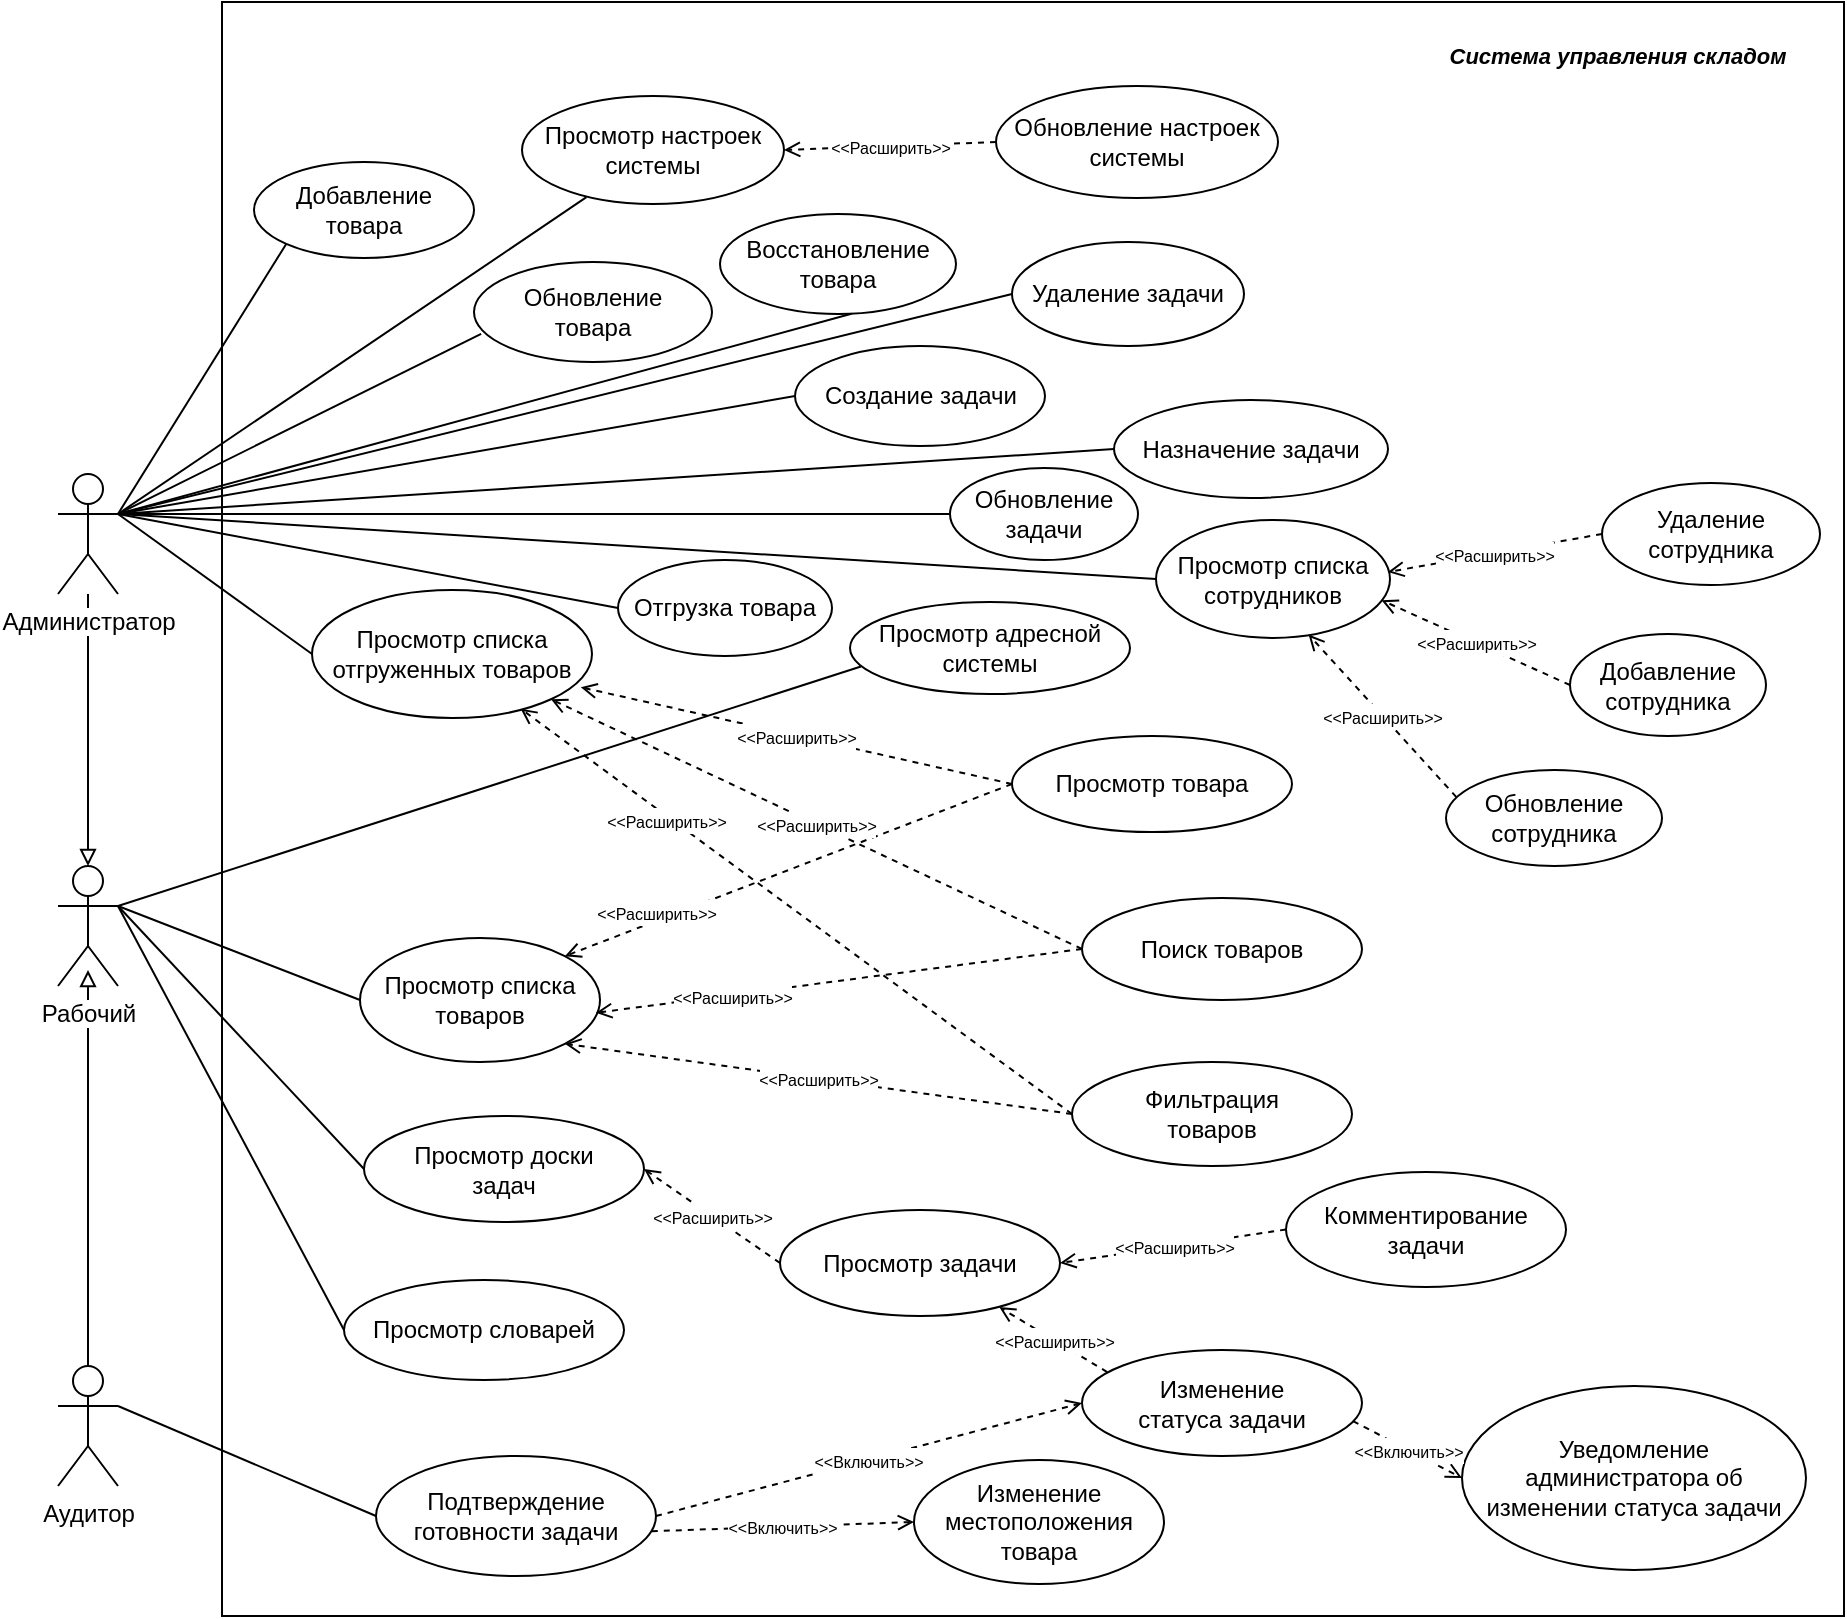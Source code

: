 <mxfile version="21.3.2" type="device">
  <diagram id="677RJHBFE4EjfL2PIw1s" name="Страница 1">
    <mxGraphModel dx="1802" dy="871" grid="0" gridSize="10" guides="1" tooltips="1" connect="1" arrows="1" fold="1" page="0" pageScale="1" pageWidth="1400" pageHeight="850" math="0" shadow="0">
      <root>
        <mxCell id="0" />
        <mxCell id="1" parent="0" />
        <mxCell id="PXV3ohP48C4_PZCZACCz-81" value="" style="rounded=0;whiteSpace=wrap;html=1;labelBackgroundColor=#FFFFFF;fontSize=8;fillColor=default;" parent="1" vertex="1">
          <mxGeometry x="322" y="188" width="811" height="807" as="geometry" />
        </mxCell>
        <mxCell id="PXV3ohP48C4_PZCZACCz-2" value="&lt;span style=&quot;background-color: rgb(255, 255, 255);&quot;&gt;Аудитор&lt;/span&gt;" style="shape=umlActor;verticalLabelPosition=bottom;verticalAlign=top;html=1;outlineConnect=0;" parent="1" vertex="1">
          <mxGeometry x="240" y="870" width="30" height="60" as="geometry" />
        </mxCell>
        <mxCell id="PXV3ohP48C4_PZCZACCz-83" value="&lt;b&gt;&lt;i&gt;&lt;font style=&quot;font-size: 11px;&quot;&gt;Система управления складом&lt;/font&gt;&lt;/i&gt;&lt;/b&gt;" style="text;html=1;strokeColor=none;fillColor=none;align=center;verticalAlign=middle;whiteSpace=wrap;rounded=0;labelBackgroundColor=#FFFFFF;fontSize=8;" parent="1" vertex="1">
          <mxGeometry x="919" y="200" width="202" height="30" as="geometry" />
        </mxCell>
        <mxCell id="UxDNWM6CONCW11zJ59up-1" value="Добавление &lt;br&gt;товара" style="ellipse;whiteSpace=wrap;html=1;" parent="1" vertex="1">
          <mxGeometry x="338" y="268" width="110" height="48" as="geometry" />
        </mxCell>
        <mxCell id="UxDNWM6CONCW11zJ59up-2" value="Обновление &lt;br&gt;товара" style="ellipse;whiteSpace=wrap;html=1;" parent="1" vertex="1">
          <mxGeometry x="448" y="318" width="119" height="50" as="geometry" />
        </mxCell>
        <mxCell id="UxDNWM6CONCW11zJ59up-3" value="Отгрузка товара" style="ellipse;whiteSpace=wrap;html=1;" parent="1" vertex="1">
          <mxGeometry x="520" y="467" width="107" height="48" as="geometry" />
        </mxCell>
        <mxCell id="UxDNWM6CONCW11zJ59up-4" value="Восстановление&lt;br&gt;товара" style="ellipse;whiteSpace=wrap;html=1;" parent="1" vertex="1">
          <mxGeometry x="571" y="294" width="118" height="50" as="geometry" />
        </mxCell>
        <mxCell id="UxDNWM6CONCW11zJ59up-5" value="Поиск товаров" style="ellipse;whiteSpace=wrap;html=1;" parent="1" vertex="1">
          <mxGeometry x="752" y="636" width="140" height="51" as="geometry" />
        </mxCell>
        <mxCell id="UxDNWM6CONCW11zJ59up-6" value="Фильтрация &lt;br&gt;товаров" style="ellipse;whiteSpace=wrap;html=1;" parent="1" vertex="1">
          <mxGeometry x="747" y="718" width="140" height="52" as="geometry" />
        </mxCell>
        <mxCell id="UxDNWM6CONCW11zJ59up-7" value="Просмотр списка&lt;br&gt;товаров" style="ellipse;whiteSpace=wrap;html=1;" parent="1" vertex="1">
          <mxGeometry x="391" y="656" width="120" height="62" as="geometry" />
        </mxCell>
        <mxCell id="UxDNWM6CONCW11zJ59up-8" value="Просмотр товара" style="ellipse;whiteSpace=wrap;html=1;" parent="1" vertex="1">
          <mxGeometry x="717" y="555" width="140" height="48" as="geometry" />
        </mxCell>
        <mxCell id="UxDNWM6CONCW11zJ59up-9" value="Добавление &lt;br&gt;сотрудника" style="ellipse;whiteSpace=wrap;html=1;" parent="1" vertex="1">
          <mxGeometry x="996" y="504" width="98" height="51" as="geometry" />
        </mxCell>
        <mxCell id="UxDNWM6CONCW11zJ59up-10" value="Удаление &lt;br&gt;сотрудника" style="ellipse;whiteSpace=wrap;html=1;" parent="1" vertex="1">
          <mxGeometry x="1012" y="428.5" width="109" height="51" as="geometry" />
        </mxCell>
        <mxCell id="UxDNWM6CONCW11zJ59up-11" value="Обновление &lt;br&gt;сотрудника" style="ellipse;whiteSpace=wrap;html=1;" parent="1" vertex="1">
          <mxGeometry x="934" y="572" width="108" height="48" as="geometry" />
        </mxCell>
        <mxCell id="UxDNWM6CONCW11zJ59up-12" value="Просмотр списка сотрудников" style="ellipse;whiteSpace=wrap;html=1;" parent="1" vertex="1">
          <mxGeometry x="789" y="447" width="117" height="59" as="geometry" />
        </mxCell>
        <mxCell id="UxDNWM6CONCW11zJ59up-13" value="Просмотр списка&lt;br&gt;отгруженных товаров" style="ellipse;whiteSpace=wrap;html=1;" parent="1" vertex="1">
          <mxGeometry x="367" y="482" width="140" height="64" as="geometry" />
        </mxCell>
        <mxCell id="UxDNWM6CONCW11zJ59up-14" value="Создание задачи" style="ellipse;whiteSpace=wrap;html=1;" parent="1" vertex="1">
          <mxGeometry x="608.5" y="360" width="125" height="50" as="geometry" />
        </mxCell>
        <mxCell id="UxDNWM6CONCW11zJ59up-15" value="Просмотр доски&lt;br&gt;задач" style="ellipse;whiteSpace=wrap;html=1;" parent="1" vertex="1">
          <mxGeometry x="393" y="745" width="140" height="53" as="geometry" />
        </mxCell>
        <mxCell id="UxDNWM6CONCW11zJ59up-16" value="Комментирование &lt;br&gt;задачи" style="ellipse;whiteSpace=wrap;html=1;" parent="1" vertex="1">
          <mxGeometry x="854" y="773" width="140" height="57.5" as="geometry" />
        </mxCell>
        <mxCell id="UxDNWM6CONCW11zJ59up-17" value="Обновление&lt;br&gt;задачи" style="ellipse;whiteSpace=wrap;html=1;" parent="1" vertex="1">
          <mxGeometry x="686" y="421" width="94" height="46" as="geometry" />
        </mxCell>
        <mxCell id="UxDNWM6CONCW11zJ59up-18" value="Назначение задачи" style="ellipse;whiteSpace=wrap;html=1;" parent="1" vertex="1">
          <mxGeometry x="768" y="387" width="137" height="49" as="geometry" />
        </mxCell>
        <mxCell id="UxDNWM6CONCW11zJ59up-19" value="Изменение &lt;br&gt;статуса задачи" style="ellipse;whiteSpace=wrap;html=1;" parent="1" vertex="1">
          <mxGeometry x="752" y="862" width="140" height="53" as="geometry" />
        </mxCell>
        <mxCell id="UxDNWM6CONCW11zJ59up-20" value="Удаление задачи" style="ellipse;whiteSpace=wrap;html=1;" parent="1" vertex="1">
          <mxGeometry x="717" y="308" width="116" height="52" as="geometry" />
        </mxCell>
        <mxCell id="UxDNWM6CONCW11zJ59up-22" value="Просмотр словарей" style="ellipse;whiteSpace=wrap;html=1;" parent="1" vertex="1">
          <mxGeometry x="383" y="827" width="140" height="50" as="geometry" />
        </mxCell>
        <mxCell id="UxDNWM6CONCW11zJ59up-23" value="Просмотр адресной системы" style="ellipse;whiteSpace=wrap;html=1;" parent="1" vertex="1">
          <mxGeometry x="636" y="488" width="140" height="46" as="geometry" />
        </mxCell>
        <mxCell id="UxDNWM6CONCW11zJ59up-24" value="Просмотр настроек системы" style="ellipse;whiteSpace=wrap;html=1;" parent="1" vertex="1">
          <mxGeometry x="472" y="235" width="131" height="54" as="geometry" />
        </mxCell>
        <mxCell id="UxDNWM6CONCW11zJ59up-25" value="Обновление настроек системы" style="ellipse;whiteSpace=wrap;html=1;" parent="1" vertex="1">
          <mxGeometry x="709" y="230" width="141" height="56" as="geometry" />
        </mxCell>
        <mxCell id="5gmopuk7FULBQtef6R4t-1" value="Подтверждение готовности задачи" style="ellipse;whiteSpace=wrap;html=1;" vertex="1" parent="1">
          <mxGeometry x="399" y="915" width="140" height="60" as="geometry" />
        </mxCell>
        <mxCell id="5gmopuk7FULBQtef6R4t-4" value="" style="endArrow=none;html=1;rounded=0;entryX=0;entryY=0.5;entryDx=0;entryDy=0;exitX=1;exitY=0.333;exitDx=0;exitDy=0;exitPerimeter=0;" edge="1" parent="1" source="PXV3ohP48C4_PZCZACCz-30" target="UxDNWM6CONCW11zJ59up-7">
          <mxGeometry width="50" height="50" relative="1" as="geometry">
            <mxPoint x="283" y="595" as="sourcePoint" />
            <mxPoint x="333" y="545" as="targetPoint" />
          </mxGeometry>
        </mxCell>
        <mxCell id="5gmopuk7FULBQtef6R4t-5" value="" style="endArrow=none;html=1;rounded=0;entryX=0;entryY=0.5;entryDx=0;entryDy=0;exitX=1;exitY=0.333;exitDx=0;exitDy=0;exitPerimeter=0;" edge="1" parent="1" source="PXV3ohP48C4_PZCZACCz-1" target="UxDNWM6CONCW11zJ59up-13">
          <mxGeometry width="50" height="50" relative="1" as="geometry">
            <mxPoint x="283" y="595" as="sourcePoint" />
            <mxPoint x="333" y="545" as="targetPoint" />
          </mxGeometry>
        </mxCell>
        <mxCell id="5gmopuk7FULBQtef6R4t-7" value="&lt;font style=&quot;font-size: 8px;&quot;&gt;&amp;lt;&amp;lt;Расширить&amp;gt;&amp;gt;&lt;/font&gt;" style="endArrow=open;endSize=6;dashed=1;html=1;rounded=0;entryX=1;entryY=0;entryDx=0;entryDy=0;exitX=0;exitY=0.5;exitDx=0;exitDy=0;" edge="1" parent="1" source="UxDNWM6CONCW11zJ59up-8" target="UxDNWM6CONCW11zJ59up-7">
          <mxGeometry x="0.583" y="-4" width="160" relative="1" as="geometry">
            <mxPoint x="83" y="604" as="sourcePoint" />
            <mxPoint x="243" y="604" as="targetPoint" />
            <mxPoint as="offset" />
          </mxGeometry>
        </mxCell>
        <mxCell id="5gmopuk7FULBQtef6R4t-8" value="&lt;font style=&quot;font-size: 8px;&quot;&gt;&amp;lt;&amp;lt;Расширить&amp;gt;&amp;gt;&lt;/font&gt;" style="endArrow=open;endSize=6;dashed=1;html=1;rounded=0;entryX=0.983;entryY=0.603;entryDx=0;entryDy=0;exitX=0;exitY=0.5;exitDx=0;exitDy=0;entryPerimeter=0;" edge="1" parent="1" source="UxDNWM6CONCW11zJ59up-5" target="UxDNWM6CONCW11zJ59up-7">
          <mxGeometry x="0.445" width="160" relative="1" as="geometry">
            <mxPoint x="591" y="617" as="sourcePoint" />
            <mxPoint x="541" y="694" as="targetPoint" />
            <mxPoint as="offset" />
          </mxGeometry>
        </mxCell>
        <mxCell id="5gmopuk7FULBQtef6R4t-9" value="&lt;font style=&quot;font-size: 8px;&quot;&gt;&amp;lt;&amp;lt;Расширить&amp;gt;&amp;gt;&lt;/font&gt;" style="endArrow=open;endSize=6;dashed=1;html=1;rounded=0;entryX=1;entryY=1;entryDx=0;entryDy=0;exitX=0;exitY=0.5;exitDx=0;exitDy=0;" edge="1" parent="1" source="UxDNWM6CONCW11zJ59up-6" target="UxDNWM6CONCW11zJ59up-7">
          <mxGeometry width="160" relative="1" as="geometry">
            <mxPoint x="695" y="701" as="sourcePoint" />
            <mxPoint x="539" y="701" as="targetPoint" />
          </mxGeometry>
        </mxCell>
        <mxCell id="5gmopuk7FULBQtef6R4t-10" value="" style="endArrow=none;html=1;rounded=0;entryX=0;entryY=0.5;entryDx=0;entryDy=0;exitX=1;exitY=0.333;exitDx=0;exitDy=0;exitPerimeter=0;" edge="1" parent="1" source="PXV3ohP48C4_PZCZACCz-2" target="5gmopuk7FULBQtef6R4t-1">
          <mxGeometry width="50" height="50" relative="1" as="geometry">
            <mxPoint x="286" y="762" as="sourcePoint" />
            <mxPoint x="407" y="806" as="targetPoint" />
          </mxGeometry>
        </mxCell>
        <mxCell id="5gmopuk7FULBQtef6R4t-11" value="" style="endArrow=block;endSize=6;endFill=0;html=1;rounded=0;exitX=0.5;exitY=0;exitDx=0;exitDy=0;exitPerimeter=0;" edge="1" parent="1" source="PXV3ohP48C4_PZCZACCz-2">
          <mxGeometry width="160" relative="1" as="geometry">
            <mxPoint x="113" y="734" as="sourcePoint" />
            <mxPoint x="255" y="672" as="targetPoint" />
          </mxGeometry>
        </mxCell>
        <mxCell id="PXV3ohP48C4_PZCZACCz-30" value="&lt;span style=&quot;background-color: rgb(255, 255, 255);&quot;&gt;Рабочий&lt;/span&gt;" style="shape=umlActor;verticalLabelPosition=bottom;verticalAlign=top;html=1;outlineConnect=0;" parent="1" vertex="1">
          <mxGeometry x="240" y="620" width="30" height="60" as="geometry" />
        </mxCell>
        <mxCell id="5gmopuk7FULBQtef6R4t-12" value="" style="endArrow=block;endSize=6;endFill=0;html=1;rounded=0;entryX=0.5;entryY=0;entryDx=0;entryDy=0;entryPerimeter=0;" edge="1" parent="1" source="PXV3ohP48C4_PZCZACCz-1" target="PXV3ohP48C4_PZCZACCz-30">
          <mxGeometry width="160" relative="1" as="geometry">
            <mxPoint x="184" y="650" as="sourcePoint" />
            <mxPoint x="184" y="520" as="targetPoint" />
          </mxGeometry>
        </mxCell>
        <mxCell id="PXV3ohP48C4_PZCZACCz-1" value="&lt;span style=&quot;background-color: rgb(255, 255, 255);&quot;&gt;Администратор&lt;/span&gt;" style="shape=umlActor;verticalLabelPosition=bottom;verticalAlign=top;html=1;outlineConnect=0;fillColor=default;" parent="1" vertex="1">
          <mxGeometry x="240" y="424" width="30" height="60" as="geometry" />
        </mxCell>
        <mxCell id="5gmopuk7FULBQtef6R4t-13" value="&lt;font style=&quot;font-size: 8px;&quot;&gt;&amp;lt;&amp;lt;Расширить&amp;gt;&amp;gt;&lt;/font&gt;" style="endArrow=open;endSize=6;dashed=1;html=1;rounded=0;entryX=0.96;entryY=0.76;entryDx=0;entryDy=0;exitX=0;exitY=0.5;exitDx=0;exitDy=0;entryPerimeter=0;" edge="1" parent="1" source="UxDNWM6CONCW11zJ59up-8" target="UxDNWM6CONCW11zJ59up-13">
          <mxGeometry width="160" relative="1" as="geometry">
            <mxPoint x="624" y="554" as="sourcePoint" />
            <mxPoint x="463" y="614" as="targetPoint" />
          </mxGeometry>
        </mxCell>
        <mxCell id="5gmopuk7FULBQtef6R4t-14" value="&lt;font style=&quot;font-size: 8px;&quot;&gt;&amp;lt;&amp;lt;Расширить&amp;gt;&amp;gt;&lt;/font&gt;" style="endArrow=open;endSize=6;dashed=1;html=1;rounded=0;entryX=1;entryY=1;entryDx=0;entryDy=0;exitX=0;exitY=0.5;exitDx=0;exitDy=0;" edge="1" parent="1" source="UxDNWM6CONCW11zJ59up-5" target="UxDNWM6CONCW11zJ59up-13">
          <mxGeometry width="160" relative="1" as="geometry">
            <mxPoint x="653" y="645" as="sourcePoint" />
            <mxPoint x="506" y="549" as="targetPoint" />
          </mxGeometry>
        </mxCell>
        <mxCell id="5gmopuk7FULBQtef6R4t-15" value="&lt;font style=&quot;font-size: 8px;&quot;&gt;&amp;lt;&amp;lt;Расширить&amp;gt;&amp;gt;&lt;/font&gt;" style="endArrow=open;endSize=6;dashed=1;html=1;rounded=0;entryX=0.745;entryY=0.927;entryDx=0;entryDy=0;exitX=0;exitY=0.5;exitDx=0;exitDy=0;entryPerimeter=0;" edge="1" parent="1" source="UxDNWM6CONCW11zJ59up-6" target="UxDNWM6CONCW11zJ59up-13">
          <mxGeometry x="0.467" y="2" width="160" relative="1" as="geometry">
            <mxPoint x="662" y="742.5" as="sourcePoint" />
            <mxPoint x="488" y="561.5" as="targetPoint" />
            <mxPoint as="offset" />
          </mxGeometry>
        </mxCell>
        <mxCell id="5gmopuk7FULBQtef6R4t-16" value="Просмотр задачи" style="ellipse;whiteSpace=wrap;html=1;" vertex="1" parent="1">
          <mxGeometry x="601" y="792" width="140" height="53" as="geometry" />
        </mxCell>
        <mxCell id="5gmopuk7FULBQtef6R4t-17" value="" style="endArrow=none;html=1;rounded=0;entryX=0;entryY=0.5;entryDx=0;entryDy=0;exitX=1;exitY=0.333;exitDx=0;exitDy=0;exitPerimeter=0;" edge="1" parent="1" source="PXV3ohP48C4_PZCZACCz-30" target="UxDNWM6CONCW11zJ59up-15">
          <mxGeometry width="50" height="50" relative="1" as="geometry">
            <mxPoint x="281" y="683" as="sourcePoint" />
            <mxPoint x="402" y="727" as="targetPoint" />
          </mxGeometry>
        </mxCell>
        <mxCell id="5gmopuk7FULBQtef6R4t-18" value="" style="endArrow=none;html=1;rounded=0;entryX=0;entryY=0.5;entryDx=0;entryDy=0;exitX=1;exitY=0.333;exitDx=0;exitDy=0;exitPerimeter=0;" edge="1" parent="1" source="PXV3ohP48C4_PZCZACCz-30" target="UxDNWM6CONCW11zJ59up-22">
          <mxGeometry width="50" height="50" relative="1" as="geometry">
            <mxPoint x="275" y="674" as="sourcePoint" />
            <mxPoint x="391" y="814" as="targetPoint" />
          </mxGeometry>
        </mxCell>
        <mxCell id="5gmopuk7FULBQtef6R4t-19" value="&lt;font style=&quot;font-size: 8px;&quot;&gt;&amp;lt;&amp;lt;Расширить&amp;gt;&amp;gt;&lt;/font&gt;" style="endArrow=open;endSize=6;dashed=1;html=1;rounded=0;entryX=1;entryY=0.5;entryDx=0;entryDy=0;exitX=0;exitY=0.5;exitDx=0;exitDy=0;" edge="1" parent="1" source="5gmopuk7FULBQtef6R4t-16" target="UxDNWM6CONCW11zJ59up-15">
          <mxGeometry width="160" relative="1" as="geometry">
            <mxPoint x="804" y="776" as="sourcePoint" />
            <mxPoint x="521" y="718" as="targetPoint" />
          </mxGeometry>
        </mxCell>
        <mxCell id="5gmopuk7FULBQtef6R4t-20" value="&lt;font style=&quot;font-size: 8px;&quot;&gt;&amp;lt;&amp;lt;Расширить&amp;gt;&amp;gt;&lt;/font&gt;" style="endArrow=open;endSize=6;dashed=1;html=1;rounded=0;entryX=1;entryY=0.5;entryDx=0;entryDy=0;exitX=0;exitY=0.5;exitDx=0;exitDy=0;" edge="1" parent="1" source="UxDNWM6CONCW11zJ59up-16" target="5gmopuk7FULBQtef6R4t-16">
          <mxGeometry width="160" relative="1" as="geometry">
            <mxPoint x="715" y="857" as="sourcePoint" />
            <mxPoint x="432" y="799" as="targetPoint" />
          </mxGeometry>
        </mxCell>
        <mxCell id="5gmopuk7FULBQtef6R4t-21" value="&lt;font style=&quot;font-size: 8px;&quot;&gt;&amp;lt;&amp;lt;Включить&amp;gt;&amp;gt;&lt;/font&gt;" style="endArrow=open;endSize=6;dashed=1;html=1;rounded=0;entryX=0;entryY=0.5;entryDx=0;entryDy=0;exitX=1;exitY=0.5;exitDx=0;exitDy=0;" edge="1" parent="1" source="5gmopuk7FULBQtef6R4t-1" target="UxDNWM6CONCW11zJ59up-19">
          <mxGeometry width="160" relative="1" as="geometry">
            <mxPoint x="711" y="1008" as="sourcePoint" />
            <mxPoint x="616" y="991" as="targetPoint" />
          </mxGeometry>
        </mxCell>
        <mxCell id="5gmopuk7FULBQtef6R4t-22" value="&lt;font style=&quot;font-size: 8px;&quot;&gt;&amp;lt;&amp;lt;Расширить&amp;gt;&amp;gt;&lt;/font&gt;" style="endArrow=open;endSize=6;dashed=1;html=1;rounded=0;entryX=0.783;entryY=0.916;entryDx=0;entryDy=0;exitX=0.09;exitY=0.208;exitDx=0;exitDy=0;exitPerimeter=0;entryPerimeter=0;" edge="1" parent="1" source="UxDNWM6CONCW11zJ59up-19" target="5gmopuk7FULBQtef6R4t-16">
          <mxGeometry width="160" relative="1" as="geometry">
            <mxPoint x="846" y="846" as="sourcePoint" />
            <mxPoint x="751" y="829" as="targetPoint" />
          </mxGeometry>
        </mxCell>
        <mxCell id="5gmopuk7FULBQtef6R4t-23" value="" style="endArrow=none;html=1;rounded=0;entryX=0.039;entryY=0.701;entryDx=0;entryDy=0;exitX=1;exitY=0.333;exitDx=0;exitDy=0;exitPerimeter=0;entryPerimeter=0;" edge="1" parent="1" source="PXV3ohP48C4_PZCZACCz-30" target="UxDNWM6CONCW11zJ59up-23">
          <mxGeometry width="50" height="50" relative="1" as="geometry">
            <mxPoint x="303" y="584" as="sourcePoint" />
            <mxPoint x="424" y="628" as="targetPoint" />
          </mxGeometry>
        </mxCell>
        <mxCell id="5gmopuk7FULBQtef6R4t-27" value="" style="endArrow=none;html=1;rounded=0;entryX=0;entryY=1;entryDx=0;entryDy=0;exitX=1;exitY=0.333;exitDx=0;exitDy=0;exitPerimeter=0;" edge="1" parent="1" source="PXV3ohP48C4_PZCZACCz-1" target="UxDNWM6CONCW11zJ59up-1">
          <mxGeometry width="50" height="50" relative="1" as="geometry">
            <mxPoint x="375" y="392" as="sourcePoint" />
            <mxPoint x="488" y="435" as="targetPoint" />
          </mxGeometry>
        </mxCell>
        <mxCell id="5gmopuk7FULBQtef6R4t-28" value="" style="endArrow=none;html=1;rounded=0;entryX=0.03;entryY=0.718;entryDx=0;entryDy=0;exitX=1;exitY=0.333;exitDx=0;exitDy=0;exitPerimeter=0;entryPerimeter=0;" edge="1" parent="1" source="PXV3ohP48C4_PZCZACCz-1" target="UxDNWM6CONCW11zJ59up-2">
          <mxGeometry width="50" height="50" relative="1" as="geometry">
            <mxPoint x="271" y="444" as="sourcePoint" />
            <mxPoint x="715" y="339" as="targetPoint" />
          </mxGeometry>
        </mxCell>
        <mxCell id="5gmopuk7FULBQtef6R4t-29" value="" style="endArrow=none;html=1;rounded=0;entryX=0;entryY=0.5;entryDx=0;entryDy=0;exitX=1;exitY=0.333;exitDx=0;exitDy=0;exitPerimeter=0;" edge="1" parent="1" source="PXV3ohP48C4_PZCZACCz-1" target="UxDNWM6CONCW11zJ59up-3">
          <mxGeometry width="50" height="50" relative="1" as="geometry">
            <mxPoint x="280" y="454" as="sourcePoint" />
            <mxPoint x="855" y="385" as="targetPoint" />
          </mxGeometry>
        </mxCell>
        <mxCell id="5gmopuk7FULBQtef6R4t-31" value="" style="endArrow=none;html=1;rounded=0;entryX=0.557;entryY=0.998;entryDx=0;entryDy=0;exitX=1;exitY=0.333;exitDx=0;exitDy=0;exitPerimeter=0;entryPerimeter=0;" edge="1" parent="1" source="PXV3ohP48C4_PZCZACCz-1" target="UxDNWM6CONCW11zJ59up-4">
          <mxGeometry width="50" height="50" relative="1" as="geometry">
            <mxPoint x="279" y="453" as="sourcePoint" />
            <mxPoint x="740" y="343" as="targetPoint" />
          </mxGeometry>
        </mxCell>
        <mxCell id="5gmopuk7FULBQtef6R4t-32" value="" style="endArrow=none;html=1;rounded=0;entryX=0;entryY=0.5;entryDx=0;entryDy=0;exitX=1;exitY=0.333;exitDx=0;exitDy=0;exitPerimeter=0;" edge="1" parent="1" source="PXV3ohP48C4_PZCZACCz-1" target="UxDNWM6CONCW11zJ59up-12">
          <mxGeometry width="50" height="50" relative="1" as="geometry">
            <mxPoint x="282" y="470.5" as="sourcePoint" />
            <mxPoint x="388" y="347.5" as="targetPoint" />
          </mxGeometry>
        </mxCell>
        <mxCell id="5gmopuk7FULBQtef6R4t-33" value="&lt;font style=&quot;font-size: 8px;&quot;&gt;&amp;lt;&amp;lt;Расширить&amp;gt;&amp;gt;&lt;/font&gt;" style="endArrow=open;endSize=6;dashed=1;html=1;rounded=0;exitX=0;exitY=0.5;exitDx=0;exitDy=0;entryX=0.991;entryY=0.441;entryDx=0;entryDy=0;entryPerimeter=0;" edge="1" parent="1" source="UxDNWM6CONCW11zJ59up-10" target="UxDNWM6CONCW11zJ59up-12">
          <mxGeometry width="160" relative="1" as="geometry">
            <mxPoint x="675" y="278" as="sourcePoint" />
            <mxPoint x="920" y="475" as="targetPoint" />
          </mxGeometry>
        </mxCell>
        <mxCell id="5gmopuk7FULBQtef6R4t-34" value="&lt;font style=&quot;font-size: 8px;&quot;&gt;&amp;lt;&amp;lt;Расширить&amp;gt;&amp;gt;&lt;/font&gt;" style="endArrow=open;endSize=6;dashed=1;html=1;rounded=0;entryX=0.964;entryY=0.68;entryDx=0;entryDy=0;exitX=0;exitY=0.5;exitDx=0;exitDy=0;entryPerimeter=0;" edge="1" parent="1" source="UxDNWM6CONCW11zJ59up-9" target="UxDNWM6CONCW11zJ59up-12">
          <mxGeometry width="160" relative="1" as="geometry">
            <mxPoint x="719" y="275" as="sourcePoint" />
            <mxPoint x="675" y="336" as="targetPoint" />
          </mxGeometry>
        </mxCell>
        <mxCell id="5gmopuk7FULBQtef6R4t-35" value="&lt;font style=&quot;font-size: 8px;&quot;&gt;&amp;lt;&amp;lt;Расширить&amp;gt;&amp;gt;&lt;/font&gt;" style="endArrow=open;endSize=6;dashed=1;html=1;rounded=0;entryX=0.652;entryY=0.971;entryDx=0;entryDy=0;exitX=0.048;exitY=0.282;exitDx=0;exitDy=0;entryPerimeter=0;exitPerimeter=0;" edge="1" parent="1" source="UxDNWM6CONCW11zJ59up-11" target="UxDNWM6CONCW11zJ59up-12">
          <mxGeometry width="160" relative="1" as="geometry">
            <mxPoint x="783" y="301" as="sourcePoint" />
            <mxPoint x="672" y="326" as="targetPoint" />
          </mxGeometry>
        </mxCell>
        <mxCell id="5gmopuk7FULBQtef6R4t-36" value="" style="endArrow=none;html=1;rounded=0;entryX=0.246;entryY=0.937;entryDx=0;entryDy=0;exitX=1;exitY=0.333;exitDx=0;exitDy=0;exitPerimeter=0;entryPerimeter=0;" edge="1" parent="1" source="PXV3ohP48C4_PZCZACCz-1" target="UxDNWM6CONCW11zJ59up-24">
          <mxGeometry width="50" height="50" relative="1" as="geometry">
            <mxPoint x="280" y="454" as="sourcePoint" />
            <mxPoint x="364" y="319" as="targetPoint" />
          </mxGeometry>
        </mxCell>
        <mxCell id="5gmopuk7FULBQtef6R4t-37" value="&lt;font style=&quot;font-size: 8px;&quot;&gt;&amp;lt;&amp;lt;Расширить&amp;gt;&amp;gt;&lt;/font&gt;" style="endArrow=open;endSize=6;dashed=1;html=1;rounded=0;entryX=1;entryY=0.5;entryDx=0;entryDy=0;exitX=0;exitY=0.5;exitDx=0;exitDy=0;" edge="1" parent="1" source="UxDNWM6CONCW11zJ59up-25" target="UxDNWM6CONCW11zJ59up-24">
          <mxGeometry width="160" relative="1" as="geometry">
            <mxPoint x="699" y="244" as="sourcePoint" />
            <mxPoint x="655" y="305" as="targetPoint" />
          </mxGeometry>
        </mxCell>
        <mxCell id="5gmopuk7FULBQtef6R4t-38" value="" style="endArrow=none;html=1;rounded=0;entryX=0;entryY=0.5;entryDx=0;entryDy=0;exitX=1;exitY=0.333;exitDx=0;exitDy=0;exitPerimeter=0;" edge="1" parent="1" source="PXV3ohP48C4_PZCZACCz-1" target="UxDNWM6CONCW11zJ59up-14">
          <mxGeometry width="50" height="50" relative="1" as="geometry">
            <mxPoint x="270" y="444" as="sourcePoint" />
            <mxPoint x="638" y="353" as="targetPoint" />
          </mxGeometry>
        </mxCell>
        <mxCell id="5gmopuk7FULBQtef6R4t-39" value="" style="endArrow=none;html=1;rounded=0;entryX=0;entryY=0.5;entryDx=0;entryDy=0;exitX=1;exitY=0.333;exitDx=0;exitDy=0;exitPerimeter=0;" edge="1" parent="1" source="PXV3ohP48C4_PZCZACCz-1" target="UxDNWM6CONCW11zJ59up-17">
          <mxGeometry width="50" height="50" relative="1" as="geometry">
            <mxPoint x="280" y="454" as="sourcePoint" />
            <mxPoint x="619" y="395" as="targetPoint" />
          </mxGeometry>
        </mxCell>
        <mxCell id="5gmopuk7FULBQtef6R4t-40" value="" style="endArrow=none;html=1;rounded=0;entryX=0;entryY=0.5;entryDx=0;entryDy=0;exitX=1;exitY=0.333;exitDx=0;exitDy=0;exitPerimeter=0;" edge="1" parent="1" source="PXV3ohP48C4_PZCZACCz-1" target="UxDNWM6CONCW11zJ59up-20">
          <mxGeometry width="50" height="50" relative="1" as="geometry">
            <mxPoint x="280" y="454" as="sourcePoint" />
            <mxPoint x="712" y="443" as="targetPoint" />
          </mxGeometry>
        </mxCell>
        <mxCell id="5gmopuk7FULBQtef6R4t-41" value="" style="endArrow=none;html=1;rounded=0;entryX=0;entryY=0.5;entryDx=0;entryDy=0;exitX=1;exitY=0.333;exitDx=0;exitDy=0;exitPerimeter=0;" edge="1" parent="1" source="PXV3ohP48C4_PZCZACCz-1" target="UxDNWM6CONCW11zJ59up-18">
          <mxGeometry width="50" height="50" relative="1" as="geometry">
            <mxPoint x="280" y="454" as="sourcePoint" />
            <mxPoint x="619" y="395" as="targetPoint" />
          </mxGeometry>
        </mxCell>
        <mxCell id="5gmopuk7FULBQtef6R4t-42" value="Уведомление&lt;br&gt;администратора об изменении статуса задачи" style="ellipse;whiteSpace=wrap;html=1;" vertex="1" parent="1">
          <mxGeometry x="942" y="880" width="172" height="92" as="geometry" />
        </mxCell>
        <mxCell id="5gmopuk7FULBQtef6R4t-43" value="&lt;font style=&quot;font-size: 8px;&quot;&gt;&amp;lt;&amp;lt;Включить&amp;gt;&amp;gt;&lt;/font&gt;" style="endArrow=open;endSize=6;dashed=1;html=1;rounded=0;entryX=0;entryY=0.5;entryDx=0;entryDy=0;exitX=0.968;exitY=0.671;exitDx=0;exitDy=0;exitPerimeter=0;" edge="1" parent="1" source="UxDNWM6CONCW11zJ59up-19" target="5gmopuk7FULBQtef6R4t-42">
          <mxGeometry width="160" relative="1" as="geometry">
            <mxPoint x="549" y="955" as="sourcePoint" />
            <mxPoint x="646" y="944" as="targetPoint" />
          </mxGeometry>
        </mxCell>
        <mxCell id="5gmopuk7FULBQtef6R4t-44" value="Изменение местоположения товара" style="ellipse;whiteSpace=wrap;html=1;" vertex="1" parent="1">
          <mxGeometry x="668" y="917" width="125" height="62" as="geometry" />
        </mxCell>
        <mxCell id="5gmopuk7FULBQtef6R4t-45" value="&lt;font style=&quot;font-size: 8px;&quot;&gt;&amp;lt;&amp;lt;Включить&amp;gt;&amp;gt;&lt;/font&gt;" style="endArrow=open;endSize=6;dashed=1;html=1;rounded=0;entryX=0;entryY=0.5;entryDx=0;entryDy=0;exitX=0.985;exitY=0.627;exitDx=0;exitDy=0;exitPerimeter=0;" edge="1" parent="1" source="5gmopuk7FULBQtef6R4t-1" target="5gmopuk7FULBQtef6R4t-44">
          <mxGeometry width="160" relative="1" as="geometry">
            <mxPoint x="549" y="955" as="sourcePoint" />
            <mxPoint x="762" y="899" as="targetPoint" />
          </mxGeometry>
        </mxCell>
      </root>
    </mxGraphModel>
  </diagram>
</mxfile>
